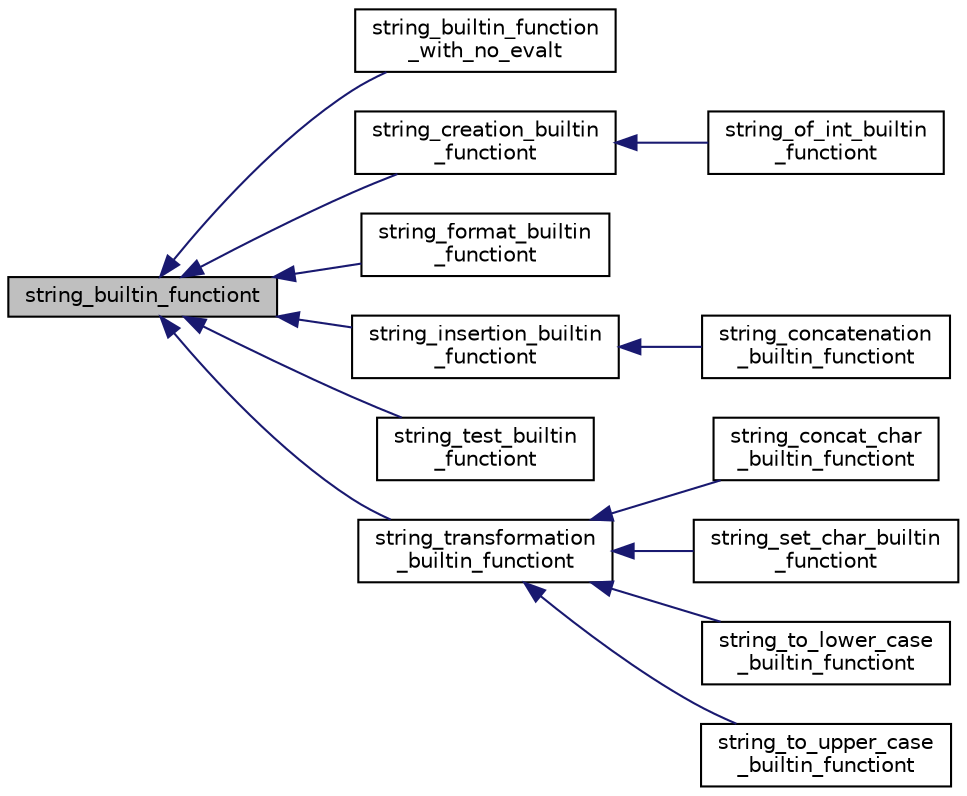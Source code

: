 digraph "string_builtin_functiont"
{
 // LATEX_PDF_SIZE
  bgcolor="transparent";
  edge [fontname="Helvetica",fontsize="10",labelfontname="Helvetica",labelfontsize="10"];
  node [fontname="Helvetica",fontsize="10",shape=record];
  rankdir="LR";
  Node1 [label="string_builtin_functiont",height=0.2,width=0.4,color="black", fillcolor="grey75", style="filled", fontcolor="black",tooltip="Base class for string functions that are built in the solver."];
  Node1 -> Node2 [dir="back",color="midnightblue",fontsize="10",style="solid",fontname="Helvetica"];
  Node2 [label="string_builtin_function\l_with_no_evalt",height=0.2,width=0.4,color="black",URL="$classstring__builtin__function__with__no__evalt.html",tooltip="Functions that are not yet supported in this class but are supported by string_constraint_generatort."];
  Node1 -> Node3 [dir="back",color="midnightblue",fontsize="10",style="solid",fontname="Helvetica"];
  Node3 [label="string_creation_builtin\l_functiont",height=0.2,width=0.4,color="black",URL="$classstring__creation__builtin__functiont.html",tooltip="String creation from other types."];
  Node3 -> Node4 [dir="back",color="midnightblue",fontsize="10",style="solid",fontname="Helvetica"];
  Node4 [label="string_of_int_builtin\l_functiont",height=0.2,width=0.4,color="black",URL="$classstring__of__int__builtin__functiont.html",tooltip="String creation from integer types."];
  Node1 -> Node5 [dir="back",color="midnightblue",fontsize="10",style="solid",fontname="Helvetica"];
  Node5 [label="string_format_builtin\l_functiont",height=0.2,width=0.4,color="black",URL="$classstring__format__builtin__functiont.html",tooltip="Built-in function for String.format()."];
  Node1 -> Node6 [dir="back",color="midnightblue",fontsize="10",style="solid",fontname="Helvetica"];
  Node6 [label="string_insertion_builtin\l_functiont",height=0.2,width=0.4,color="black",URL="$classstring__insertion__builtin__functiont.html",tooltip="String inserting a string into another one."];
  Node6 -> Node7 [dir="back",color="midnightblue",fontsize="10",style="solid",fontname="Helvetica"];
  Node7 [label="string_concatenation\l_builtin_functiont",height=0.2,width=0.4,color="black",URL="$classstring__concatenation__builtin__functiont.html",tooltip=" "];
  Node1 -> Node8 [dir="back",color="midnightblue",fontsize="10",style="solid",fontname="Helvetica"];
  Node8 [label="string_test_builtin\l_functiont",height=0.2,width=0.4,color="black",URL="$classstring__test__builtin__functiont.html",tooltip="String test."];
  Node1 -> Node9 [dir="back",color="midnightblue",fontsize="10",style="solid",fontname="Helvetica"];
  Node9 [label="string_transformation\l_builtin_functiont",height=0.2,width=0.4,color="black",URL="$classstring__transformation__builtin__functiont.html",tooltip="String builtin_function transforming one string into another."];
  Node9 -> Node10 [dir="back",color="midnightblue",fontsize="10",style="solid",fontname="Helvetica"];
  Node10 [label="string_concat_char\l_builtin_functiont",height=0.2,width=0.4,color="black",URL="$classstring__concat__char__builtin__functiont.html",tooltip="Adding a character at the end of a string."];
  Node9 -> Node11 [dir="back",color="midnightblue",fontsize="10",style="solid",fontname="Helvetica"];
  Node11 [label="string_set_char_builtin\l_functiont",height=0.2,width=0.4,color="black",URL="$classstring__set__char__builtin__functiont.html",tooltip="Setting a character at a particular position of a string."];
  Node9 -> Node12 [dir="back",color="midnightblue",fontsize="10",style="solid",fontname="Helvetica"];
  Node12 [label="string_to_lower_case\l_builtin_functiont",height=0.2,width=0.4,color="black",URL="$classstring__to__lower__case__builtin__functiont.html",tooltip="Converting each uppercase character of Basic Latin and Latin-1 supplement to the corresponding lowerc..."];
  Node9 -> Node13 [dir="back",color="midnightblue",fontsize="10",style="solid",fontname="Helvetica"];
  Node13 [label="string_to_upper_case\l_builtin_functiont",height=0.2,width=0.4,color="black",URL="$classstring__to__upper__case__builtin__functiont.html",tooltip="Converting each lowercase character of Basic Latin and Latin-1 supplement to the corresponding upperc..."];
}
